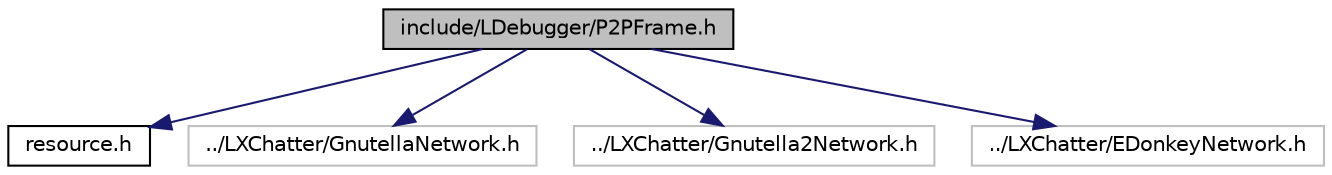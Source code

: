digraph G
{
  edge [fontname="Helvetica",fontsize="10",labelfontname="Helvetica",labelfontsize="10"];
  node [fontname="Helvetica",fontsize="10",shape=record];
  Node1 [label="include/LDebugger/P2PFrame.h",height=0.2,width=0.4,color="black", fillcolor="grey75", style="filled" fontcolor="black"];
  Node1 -> Node2 [color="midnightblue",fontsize="10",style="solid",fontname="Helvetica"];
  Node2 [label="resource.h",height=0.2,width=0.4,color="black", fillcolor="white", style="filled",URL="$_l_debugger_2resource_8h.html"];
  Node1 -> Node3 [color="midnightblue",fontsize="10",style="solid",fontname="Helvetica"];
  Node3 [label="../LXChatter/GnutellaNetwork.h",height=0.2,width=0.4,color="grey75", fillcolor="white", style="filled"];
  Node1 -> Node4 [color="midnightblue",fontsize="10",style="solid",fontname="Helvetica"];
  Node4 [label="../LXChatter/Gnutella2Network.h",height=0.2,width=0.4,color="grey75", fillcolor="white", style="filled"];
  Node1 -> Node5 [color="midnightblue",fontsize="10",style="solid",fontname="Helvetica"];
  Node5 [label="../LXChatter/EDonkeyNetwork.h",height=0.2,width=0.4,color="grey75", fillcolor="white", style="filled"];
}

